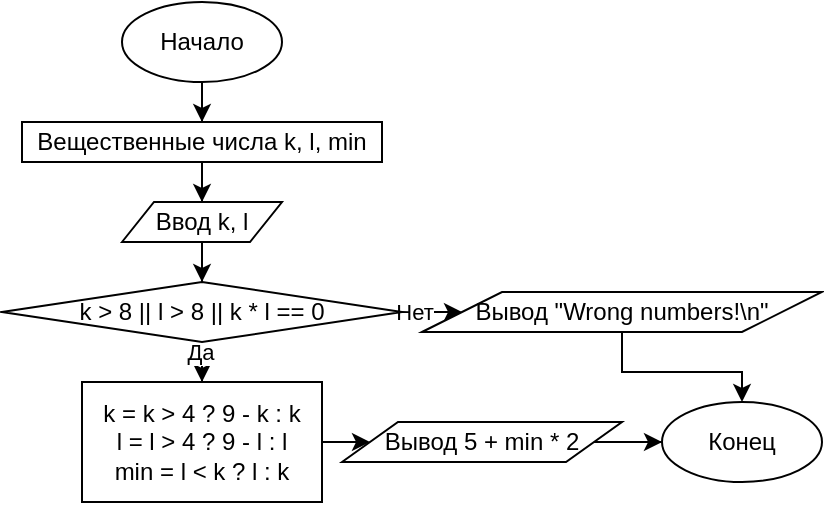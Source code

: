 <mxfile version="13.1.14"><diagram id="Hsi1N0cberL_-BoPGEi5" name="Page-1"><mxGraphModel dx="927" dy="368" grid="1" gridSize="10" guides="1" tooltips="1" connect="1" arrows="1" fold="1" page="1" pageScale="1" pageWidth="850" pageHeight="1100" math="0" shadow="0"><root><mxCell id="0"/><mxCell id="1" parent="0"/><mxCell id="LDhQOHuRyV1jIk14AgpL-575" style="edgeStyle=orthogonalEdgeStyle;rounded=0;orthogonalLoop=1;jettySize=auto;html=1;entryX=0.5;entryY=0;entryDx=0;entryDy=0;" edge="1" parent="1" source="LDhQOHuRyV1jIk14AgpL-576" target="LDhQOHuRyV1jIk14AgpL-578"><mxGeometry relative="1" as="geometry"/></mxCell><mxCell id="LDhQOHuRyV1jIk14AgpL-576" value="Начало" style="ellipse;whiteSpace=wrap;html=1;" vertex="1" parent="1"><mxGeometry x="300" y="200" width="80" height="40" as="geometry"/></mxCell><mxCell id="LDhQOHuRyV1jIk14AgpL-577" style="edgeStyle=orthogonalEdgeStyle;rounded=0;orthogonalLoop=1;jettySize=auto;html=1;entryX=0.5;entryY=0;entryDx=0;entryDy=0;" edge="1" parent="1" source="LDhQOHuRyV1jIk14AgpL-578" target="LDhQOHuRyV1jIk14AgpL-580"><mxGeometry relative="1" as="geometry"/></mxCell><mxCell id="LDhQOHuRyV1jIk14AgpL-578" value="Вещественные числа k, l, min" style="rounded=0;whiteSpace=wrap;html=1;" vertex="1" parent="1"><mxGeometry x="250" y="260" width="180" height="20" as="geometry"/></mxCell><mxCell id="LDhQOHuRyV1jIk14AgpL-624" style="edgeStyle=orthogonalEdgeStyle;rounded=0;orthogonalLoop=1;jettySize=auto;html=1;" edge="1" parent="1" source="LDhQOHuRyV1jIk14AgpL-580" target="LDhQOHuRyV1jIk14AgpL-622"><mxGeometry relative="1" as="geometry"/></mxCell><mxCell id="LDhQOHuRyV1jIk14AgpL-580" value="Ввод k, l" style="shape=parallelogram;perimeter=parallelogramPerimeter;whiteSpace=wrap;html=1;" vertex="1" parent="1"><mxGeometry x="300" y="300" width="80" height="20" as="geometry"/></mxCell><mxCell id="LDhQOHuRyV1jIk14AgpL-581" value="Конец" style="ellipse;whiteSpace=wrap;html=1;" vertex="1" parent="1"><mxGeometry x="570" y="400" width="80" height="40" as="geometry"/></mxCell><mxCell id="LDhQOHuRyV1jIk14AgpL-626" style="edgeStyle=orthogonalEdgeStyle;rounded=0;orthogonalLoop=1;jettySize=auto;html=1;entryX=0.5;entryY=0;entryDx=0;entryDy=0;" edge="1" parent="1" source="LDhQOHuRyV1jIk14AgpL-622" target="LDhQOHuRyV1jIk14AgpL-625"><mxGeometry relative="1" as="geometry"/></mxCell><mxCell id="LDhQOHuRyV1jIk14AgpL-627" value="Да" style="edgeLabel;html=1;align=center;verticalAlign=middle;resizable=0;points=[];" vertex="1" connectable="0" parent="LDhQOHuRyV1jIk14AgpL-626"><mxGeometry x="0.489" y="-1" relative="1" as="geometry"><mxPoint as="offset"/></mxGeometry></mxCell><mxCell id="LDhQOHuRyV1jIk14AgpL-630" style="edgeStyle=orthogonalEdgeStyle;rounded=0;orthogonalLoop=1;jettySize=auto;html=1;entryX=0;entryY=0.5;entryDx=0;entryDy=0;" edge="1" parent="1" source="LDhQOHuRyV1jIk14AgpL-622" target="LDhQOHuRyV1jIk14AgpL-628"><mxGeometry relative="1" as="geometry"/></mxCell><mxCell id="LDhQOHuRyV1jIk14AgpL-631" value="Нет" style="edgeLabel;html=1;align=center;verticalAlign=middle;resizable=0;points=[];" vertex="1" connectable="0" parent="LDhQOHuRyV1jIk14AgpL-630"><mxGeometry x="-0.864" relative="1" as="geometry"><mxPoint as="offset"/></mxGeometry></mxCell><mxCell id="LDhQOHuRyV1jIk14AgpL-622" value="k &amp;gt; 8 || l &amp;gt; 8 || k * l == 0" style="rhombus;whiteSpace=wrap;html=1;" vertex="1" parent="1"><mxGeometry x="240" y="340" width="200" height="30" as="geometry"/></mxCell><mxCell id="LDhQOHuRyV1jIk14AgpL-635" style="edgeStyle=orthogonalEdgeStyle;rounded=0;orthogonalLoop=1;jettySize=auto;html=1;" edge="1" parent="1" source="LDhQOHuRyV1jIk14AgpL-625" target="LDhQOHuRyV1jIk14AgpL-634"><mxGeometry relative="1" as="geometry"/></mxCell><mxCell id="LDhQOHuRyV1jIk14AgpL-625" value="&lt;div&gt;k = k &amp;gt; 4 ? 9 - k : k&lt;/div&gt;&lt;div&gt;l = l &amp;gt; 4 ? 9 - l : l&lt;/div&gt;&lt;div&gt;min = l &amp;lt; k ? l : k&lt;/div&gt;" style="rounded=0;whiteSpace=wrap;html=1;" vertex="1" parent="1"><mxGeometry x="280" y="390" width="120" height="60" as="geometry"/></mxCell><mxCell id="LDhQOHuRyV1jIk14AgpL-636" style="edgeStyle=orthogonalEdgeStyle;rounded=0;orthogonalLoop=1;jettySize=auto;html=1;entryX=0.5;entryY=0;entryDx=0;entryDy=0;" edge="1" parent="1" source="LDhQOHuRyV1jIk14AgpL-628" target="LDhQOHuRyV1jIk14AgpL-581"><mxGeometry relative="1" as="geometry"/></mxCell><mxCell id="LDhQOHuRyV1jIk14AgpL-628" value="Вывод&amp;nbsp;&quot;Wrong numbers!\n&quot;" style="shape=parallelogram;perimeter=parallelogramPerimeter;whiteSpace=wrap;html=1;" vertex="1" parent="1"><mxGeometry x="450" y="345" width="200" height="20" as="geometry"/></mxCell><mxCell id="LDhQOHuRyV1jIk14AgpL-637" style="edgeStyle=orthogonalEdgeStyle;rounded=0;orthogonalLoop=1;jettySize=auto;html=1;" edge="1" parent="1" source="LDhQOHuRyV1jIk14AgpL-634" target="LDhQOHuRyV1jIk14AgpL-581"><mxGeometry relative="1" as="geometry"/></mxCell><mxCell id="LDhQOHuRyV1jIk14AgpL-634" value="Вывод&amp;nbsp;5 + min * 2" style="shape=parallelogram;perimeter=parallelogramPerimeter;whiteSpace=wrap;html=1;" vertex="1" parent="1"><mxGeometry x="410" y="410" width="140" height="20" as="geometry"/></mxCell></root></mxGraphModel></diagram></mxfile>